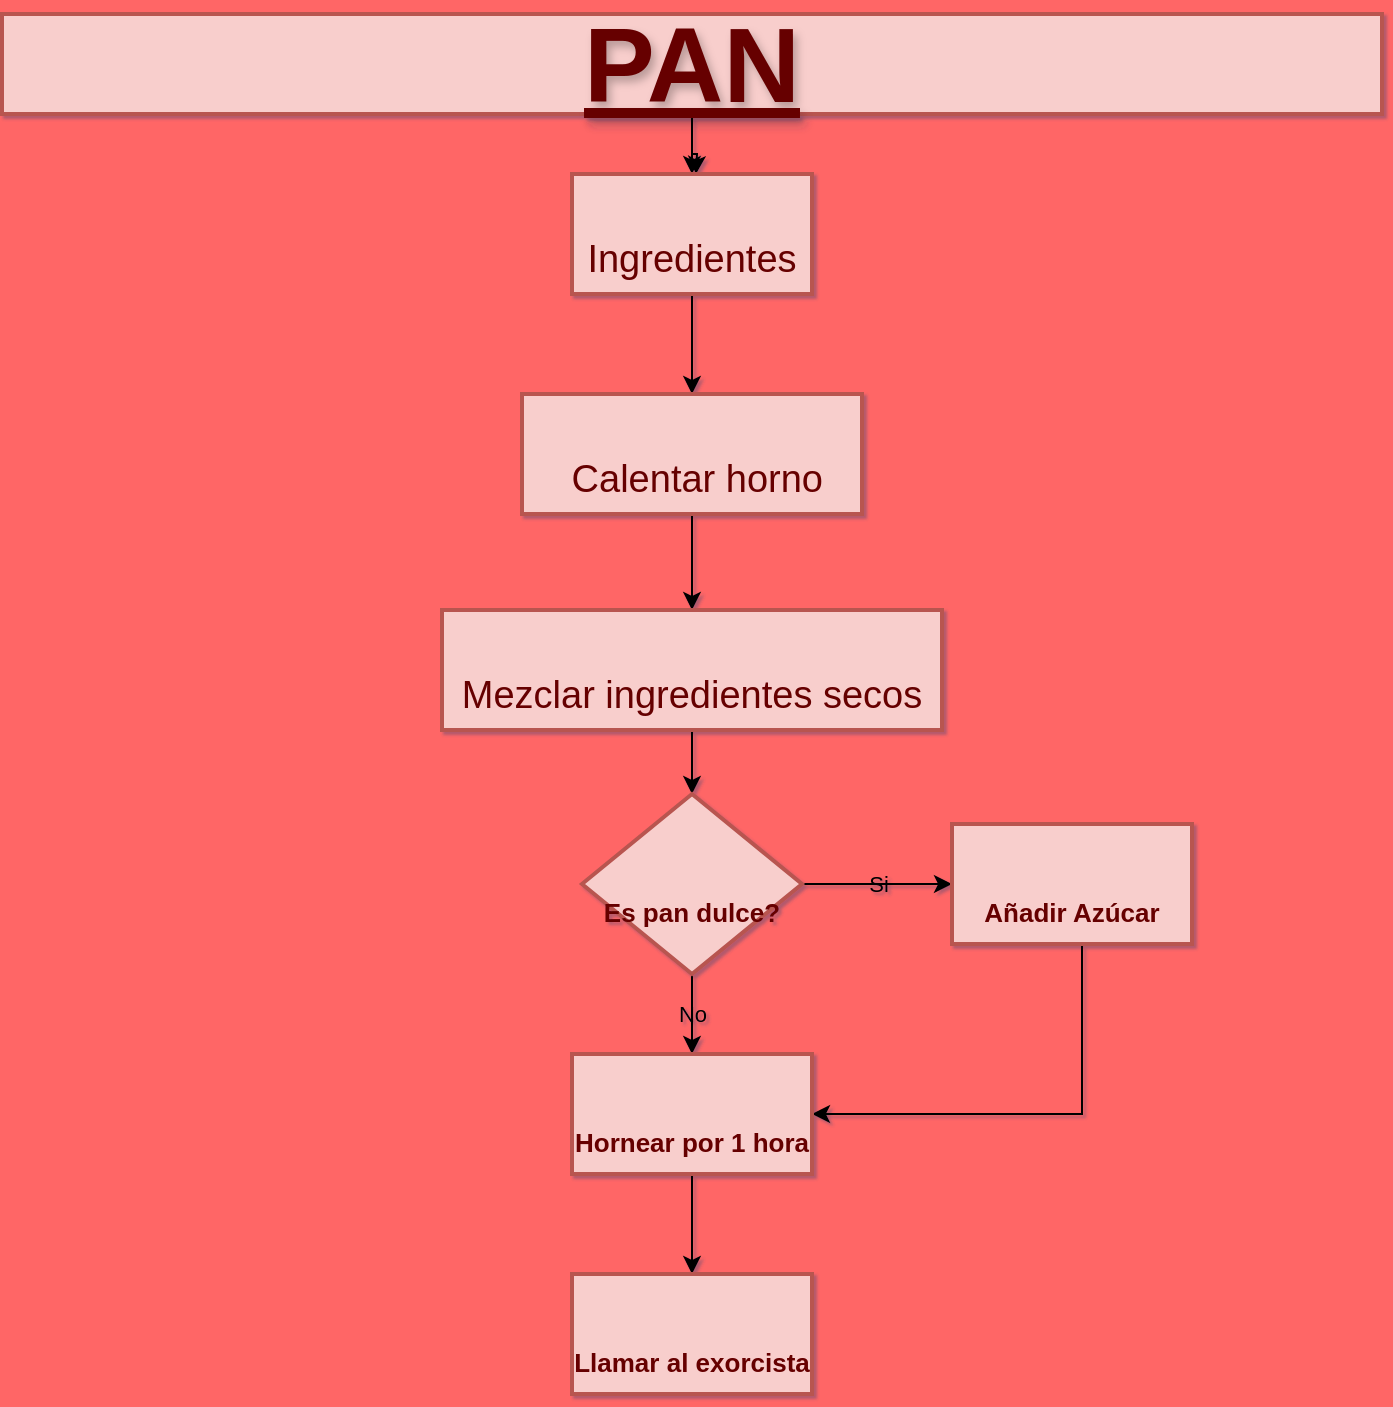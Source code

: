 <mxfile version="26.0.16">
  <diagram name="Página-1" id="21xJ91WWP_H9LEifj-hL">
    <mxGraphModel dx="910" dy="466" grid="1" gridSize="10" guides="1" tooltips="1" connect="1" arrows="1" fold="1" page="1" pageScale="1" pageWidth="827" pageHeight="1169" background="#FF6666" math="0" shadow="1">
      <root>
        <mxCell id="0" />
        <mxCell id="1" parent="0" />
        <mxCell id="nGYfeHxKsjwjaCC4nEIu-6" value="" style="edgeStyle=orthogonalEdgeStyle;rounded=0;orthogonalLoop=1;jettySize=auto;html=1;" parent="1" source="nGYfeHxKsjwjaCC4nEIu-4" edge="1">
          <mxGeometry relative="1" as="geometry">
            <mxPoint x="417.0" y="120" as="targetPoint" />
          </mxGeometry>
        </mxCell>
        <mxCell id="nGYfeHxKsjwjaCC4nEIu-10" value="" style="edgeStyle=orthogonalEdgeStyle;rounded=0;orthogonalLoop=1;jettySize=auto;html=1;" parent="1" source="nGYfeHxKsjwjaCC4nEIu-4" target="nGYfeHxKsjwjaCC4nEIu-9" edge="1">
          <mxGeometry relative="1" as="geometry" />
        </mxCell>
        <mxCell id="nGYfeHxKsjwjaCC4nEIu-4" value="PAN" style="rounded=1;whiteSpace=wrap;html=1;absoluteArcSize=1;arcSize=0;strokeWidth=2;fillColor=#f8cecc;strokeColor=#b85450;labelBorderColor=none;labelBackgroundColor=none;textShadow=1;fontColor=#660000;fontSize=53;fontStyle=5" parent="1" vertex="1">
          <mxGeometry x="70" y="40" width="690" height="50" as="geometry" />
        </mxCell>
        <mxCell id="nGYfeHxKsjwjaCC4nEIu-14" value="" style="edgeStyle=orthogonalEdgeStyle;rounded=0;orthogonalLoop=1;jettySize=auto;html=1;" parent="1" source="nGYfeHxKsjwjaCC4nEIu-9" target="nGYfeHxKsjwjaCC4nEIu-13" edge="1">
          <mxGeometry relative="1" as="geometry" />
        </mxCell>
        <mxCell id="nGYfeHxKsjwjaCC4nEIu-9" value="&lt;font style=&quot;font-size: 19px; font-weight: normal;&quot;&gt;Ingredientes&lt;/font&gt;" style="whiteSpace=wrap;html=1;fontSize=53;fillColor=#f8cecc;strokeColor=#b85450;fontColor=#660000;rounded=1;arcSize=0;strokeWidth=2;labelBorderColor=none;labelBackgroundColor=none;fontStyle=1;" parent="1" vertex="1">
          <mxGeometry x="355" y="120" width="120" height="60" as="geometry" />
        </mxCell>
        <mxCell id="nGYfeHxKsjwjaCC4nEIu-17" value="" style="edgeStyle=orthogonalEdgeStyle;rounded=0;orthogonalLoop=1;jettySize=auto;html=1;" parent="1" source="nGYfeHxKsjwjaCC4nEIu-13" target="nGYfeHxKsjwjaCC4nEIu-16" edge="1">
          <mxGeometry relative="1" as="geometry" />
        </mxCell>
        <mxCell id="nGYfeHxKsjwjaCC4nEIu-13" value="&lt;span style=&quot;font-size: 19px; font-weight: 400;&quot;&gt;&amp;nbsp;Calentar horno&lt;/span&gt;" style="whiteSpace=wrap;html=1;fontSize=53;fillColor=#f8cecc;strokeColor=#b85450;fontColor=#660000;rounded=1;arcSize=0;strokeWidth=2;labelBorderColor=none;labelBackgroundColor=none;fontStyle=1;align=center;" parent="1" vertex="1">
          <mxGeometry x="330" y="230" width="170" height="60" as="geometry" />
        </mxCell>
        <mxCell id="nGYfeHxKsjwjaCC4nEIu-19" value="" style="edgeStyle=orthogonalEdgeStyle;rounded=0;orthogonalLoop=1;jettySize=auto;html=1;" parent="1" source="nGYfeHxKsjwjaCC4nEIu-16" target="nGYfeHxKsjwjaCC4nEIu-18" edge="1">
          <mxGeometry relative="1" as="geometry" />
        </mxCell>
        <mxCell id="nGYfeHxKsjwjaCC4nEIu-16" value="&lt;span style=&quot;font-size: 19px; font-weight: 400;&quot;&gt;Mezclar ingredientes secos&lt;/span&gt;" style="html=1;fontSize=53;fillColor=#f8cecc;strokeColor=#b85450;fontColor=#660000;rounded=1;arcSize=0;strokeWidth=2;labelBorderColor=none;labelBackgroundColor=none;fontStyle=1;align=center;verticalAlign=middle;labelPosition=center;verticalLabelPosition=middle;whiteSpace=wrap;" parent="1" vertex="1">
          <mxGeometry x="290" y="338" width="250" height="60" as="geometry" />
        </mxCell>
        <mxCell id="nGYfeHxKsjwjaCC4nEIu-21" value="Si" style="edgeStyle=orthogonalEdgeStyle;rounded=0;orthogonalLoop=1;jettySize=auto;html=1;exitX=1;exitY=0.5;exitDx=0;exitDy=0;labelBackgroundColor=none;" parent="1" source="nGYfeHxKsjwjaCC4nEIu-18" target="nGYfeHxKsjwjaCC4nEIu-20" edge="1">
          <mxGeometry relative="1" as="geometry">
            <mxPoint x="535" y="475.0" as="sourcePoint" />
          </mxGeometry>
        </mxCell>
        <mxCell id="nGYfeHxKsjwjaCC4nEIu-25" value="No" style="edgeStyle=orthogonalEdgeStyle;rounded=0;orthogonalLoop=1;jettySize=auto;html=1;labelBackgroundColor=none;" parent="1" source="nGYfeHxKsjwjaCC4nEIu-18" target="nGYfeHxKsjwjaCC4nEIu-24" edge="1">
          <mxGeometry relative="1" as="geometry">
            <Array as="points">
              <mxPoint x="415" y="530" />
              <mxPoint x="415" y="530" />
            </Array>
          </mxGeometry>
        </mxCell>
        <mxCell id="nGYfeHxKsjwjaCC4nEIu-18" value="&lt;p&gt;&lt;font style=&quot;font-size: 13px; line-height: 130%;&quot;&gt;Es pan dulce?&lt;/font&gt;&lt;/p&gt;" style="rhombus;whiteSpace=wrap;html=1;fontSize=53;fillColor=#f8cecc;strokeColor=#b85450;fontColor=#660000;rounded=1;arcSize=0;strokeWidth=2;labelBorderColor=none;labelBackgroundColor=none;fontStyle=1;verticalAlign=middle;align=center;textDirection=ltr;" parent="1" vertex="1">
          <mxGeometry x="360" y="430" width="110" height="90" as="geometry" />
        </mxCell>
        <mxCell id="nGYfeHxKsjwjaCC4nEIu-26" style="edgeStyle=orthogonalEdgeStyle;rounded=0;orthogonalLoop=1;jettySize=auto;html=1;" parent="1" source="nGYfeHxKsjwjaCC4nEIu-20" target="nGYfeHxKsjwjaCC4nEIu-24" edge="1">
          <mxGeometry relative="1" as="geometry">
            <mxPoint x="480" y="580" as="targetPoint" />
            <Array as="points">
              <mxPoint x="610" y="590" />
            </Array>
          </mxGeometry>
        </mxCell>
        <mxCell id="nGYfeHxKsjwjaCC4nEIu-20" value="&lt;font style=&quot;font-size: 13px;&quot;&gt;Añadir Azúcar&lt;/font&gt;" style="whiteSpace=wrap;html=1;fontSize=53;fillColor=#f8cecc;strokeColor=#b85450;fontColor=#660000;rounded=1;arcSize=0;strokeWidth=2;labelBorderColor=none;labelBackgroundColor=none;fontStyle=1;" parent="1" vertex="1">
          <mxGeometry x="545" y="445" width="120" height="60" as="geometry" />
        </mxCell>
        <mxCell id="nGYfeHxKsjwjaCC4nEIu-28" value="" style="edgeStyle=orthogonalEdgeStyle;rounded=0;orthogonalLoop=1;jettySize=auto;html=1;" parent="1" source="nGYfeHxKsjwjaCC4nEIu-24" target="nGYfeHxKsjwjaCC4nEIu-27" edge="1">
          <mxGeometry relative="1" as="geometry" />
        </mxCell>
        <mxCell id="nGYfeHxKsjwjaCC4nEIu-24" value="&lt;font style=&quot;font-size: 13px;&quot;&gt;Hornear por 1 hora&lt;/font&gt;" style="whiteSpace=wrap;html=1;fontSize=53;fillColor=#f8cecc;strokeColor=#b85450;fontColor=#660000;rounded=1;arcSize=0;strokeWidth=2;labelBorderColor=none;labelBackgroundColor=none;fontStyle=1;" parent="1" vertex="1">
          <mxGeometry x="355" y="560" width="120" height="60" as="geometry" />
        </mxCell>
        <mxCell id="nGYfeHxKsjwjaCC4nEIu-27" value="&lt;span style=&quot;font-size: 13px;&quot;&gt;Llamar al exorcista&lt;/span&gt;" style="whiteSpace=wrap;html=1;fontSize=53;fillColor=#f8cecc;strokeColor=#b85450;fontColor=#660000;rounded=1;arcSize=0;strokeWidth=2;labelBorderColor=none;labelBackgroundColor=none;fontStyle=1;" parent="1" vertex="1">
          <mxGeometry x="355" y="670" width="120" height="60" as="geometry" />
        </mxCell>
      </root>
    </mxGraphModel>
  </diagram>
</mxfile>
